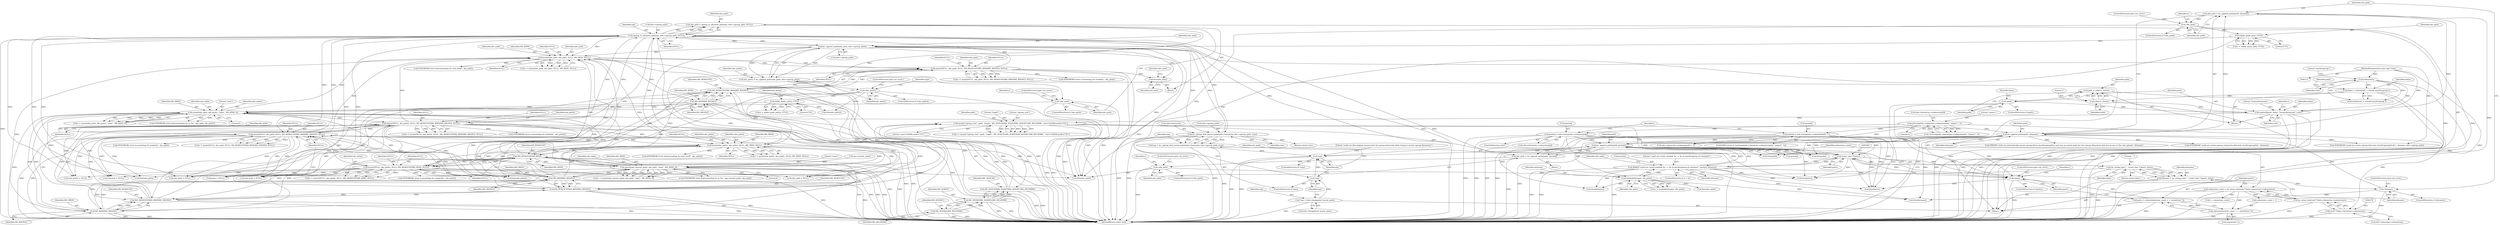 digraph "0_lxc_592fd47a6245508b79fe6ac819fe6d3b2c1289be@API" {
"1000582" [label="(Call,free(abs_path))"];
"1000563" [label="(Call,mount(NULL, abs_path, NULL, MS_REMOUNT|MS_BIND|MS_RDONLY, NULL))"];
"1000546" [label="(Call,mount(abs_path, abs_path, NULL, MS_BIND, NULL))"];
"1000384" [label="(Call,lxc_append_paths(abs_path, info->cgroup_path))"];
"1000366" [label="(Call,mkdir_p(abs_path, 0755))"];
"1000361" [label="(Call,!abs_path)"];
"1000355" [label="(Call,abs_path = lxc_append_paths(path, dirname))"];
"1000357" [label="(Call,lxc_append_paths(path, dirname))"];
"1000214" [label="(Call,mount(\"cgroup_root\", path, \"tmpfs\", MS_NOSUID|MS_NODEV|MS_NOEXEC|MS_RELATIME, \"size=10240k,mode=755\"))"];
"1000207" [label="(Call,snprintf(path, bufsz, \"%s/sys/fs/cgroup\", root))"];
"1000203" [label="(Call,!path)"];
"1000197" [label="(Call,path = calloc(1, bufsz))"];
"1000199" [label="(Call,calloc(1, bufsz))"];
"1000118" [label="(Call,bufsz = strlen(root) + sizeof(\"/sys/fs/cgroup\"))"];
"1000121" [label="(Call,strlen(root))"];
"1000114" [label="(MethodParameterIn,const char *root)"];
"1000218" [label="(Call,MS_NOSUID|MS_NODEV|MS_NOEXEC|MS_RELATIME)"];
"1000220" [label="(Call,MS_NODEV|MS_NOEXEC|MS_RELATIME)"];
"1000222" [label="(Call,MS_NOEXEC|MS_RELATIME)"];
"1000670" [label="(Call,lxc_append_paths(path, parts[i]))"];
"1000347" [label="(Call,(const char **)parts)"];
"1000332" [label="(Call,parts[i] = info->hierarchy->subsystems[i])"];
"1000308" [label="(Call,strncmp(info->hierarchy->subsystems[i], \"name=\", 5))"];
"1000293" [label="(Call,!parts)"];
"1000284" [label="(Call,parts = calloc(subsystem_count + 1, sizeof(char *)))"];
"1000286" [label="(Call,calloc(subsystem_count + 1, sizeof(char *)))"];
"1000274" [label="(Call,subsystem_count = lxc_array_len((void **)info->hierarchy->subsystems))"];
"1000276" [label="(Call,lxc_array_len((void **)info->hierarchy->subsystems))"];
"1000277" [label="(Call,(void **)info->hierarchy->subsystems)"];
"1000688" [label="(Call,WARN(\"could not create symlink %s -> %s in /sys/fs/cgroup of container\", parts[i], dirname))"];
"1000681" [label="(Call,symlink(dirname, abs_path))"];
"1000676" [label="(Call,!abs_path)"];
"1000668" [label="(Call,abs_path = lxc_append_paths(path, parts[i]))"];
"1000318" [label="(Call,parts[i] = info->hierarchy->subsystems[i] + 5)"];
"1000352" [label="(Call,!dirname)"];
"1000343" [label="(Call,dirname = lxc_string_join(\",\", (const char **)parts, false))"];
"1000345" [label="(Call,lxc_string_join(\",\", (const char **)parts, false))"];
"1000259" [label="(Call,lxc_cgroup_find_mount_point(info->hierarchy, info->cgroup_path, true))"];
"1000589" [label="(Call,cgroup_to_absolute_path(mp, info->cgroup_path, NULL))"];
"1000268" [label="(Call,!mp)"];
"1000257" [label="(Call,mp = lxc_cgroup_find_mount_point(info->hierarchy, info->cgroup_path, true))"];
"1000255" [label="(Call,!mp)"];
"1000249" [label="(Call,*mp = info->designated_mount_point)"];
"1000452" [label="(Call,mount(NULL, abs_path, NULL, MS_REMOUNT|MS_BIND|MS_RDONLY, NULL))"];
"1000624" [label="(Call,mount(NULL, abs_path2, NULL, MS_REMOUNT|MS_BIND|MS_RDONLY, NULL))"];
"1000601" [label="(Call,mount(abs_path, abs_path2, \"none\", MS_BIND, 0))"];
"1000596" [label="(Call,!abs_path)"];
"1000587" [label="(Call,abs_path = cgroup_to_absolute_path(mp, info->cgroup_path, NULL))"];
"1000516" [label="(Call,mkdir_p(abs_path2, 0755))"];
"1000390" [label="(Call,!abs_path2)"];
"1000382" [label="(Call,abs_path2 = lxc_append_paths(abs_path, info->cgroup_path))"];
"1000458" [label="(Call,MS_BIND|MS_RDONLY)"];
"1000421" [label="(Call,mount(mp->mount_point, abs_path, \"none\", MS_BIND, 0))"];
"1000630" [label="(Call,MS_BIND|MS_RDONLY)"];
"1000569" [label="(Call,MS_BIND|MS_RDONLY)"];
"1000499" [label="(Call,MS_REMOUNT|MS_BIND)"];
"1000628" [label="(Call,MS_REMOUNT|MS_BIND|MS_RDONLY)"];
"1000456" [label="(Call,MS_REMOUNT|MS_BIND|MS_RDONLY)"];
"1000567" [label="(Call,MS_REMOUNT|MS_BIND|MS_RDONLY)"];
"1000478" [label="(Call,mount(abs_path2, abs_path2, NULL, MS_BIND, NULL))"];
"1000495" [label="(Call,mount(NULL, abs_path2, NULL, MS_REMOUNT|MS_BIND, NULL))"];
"1000457" [label="(Identifier,MS_REMOUNT)"];
"1000287" [label="(Call,subsystem_count + 1)"];
"1000600" [label="(Identifier,r)"];
"1000730" [label="(Return,return false;)"];
"1000333" [label="(Call,parts[i])"];
"1000570" [label="(Identifier,MS_BIND)"];
"1000668" [label="(Call,abs_path = lxc_append_paths(path, parts[i]))"];
"1000217" [label="(Literal,\"tmpfs\")"];
"1000316" [label="(Literal,\"name=\")"];
"1000351" [label="(ControlStructure,if (!dirname))"];
"1000701" [label="(Call,free(parts))"];
"1000499" [label="(Call,MS_REMOUNT|MS_BIND)"];
"1000605" [label="(Identifier,MS_BIND)"];
"1000294" [label="(Identifier,parts)"];
"1000345" [label="(Call,lxc_string_join(\",\", (const char **)parts, false))"];
"1000293" [label="(Call,!parts)"];
"1000667" [label="(Block,)"];
"1000346" [label="(Literal,\",\")"];
"1000218" [label="(Call,MS_NOSUID|MS_NODEV|MS_NOEXEC|MS_RELATIME)"];
"1000461" [label="(Identifier,NULL)"];
"1000630" [label="(Call,MS_BIND|MS_RDONLY)"];
"1000422" [label="(Call,mp->mount_point)"];
"1000307" [label="(Call,!strncmp(info->hierarchy->subsystems[i], \"name=\", 5))"];
"1000679" [label="(Call,r = symlink(dirname, abs_path))"];
"1000625" [label="(Identifier,NULL)"];
"1000584" [label="(Call,abs_path = NULL)"];
"1000497" [label="(Identifier,abs_path2)"];
"1000354" [label="(ControlStructure,goto out_error;)"];
"1000357" [label="(Call,lxc_append_paths(path, dirname))"];
"1000259" [label="(Call,lxc_cgroup_find_mount_point(info->hierarchy, info->cgroup_path, true))"];
"1000569" [label="(Call,MS_BIND|MS_RDONLY)"];
"1000317" [label="(Literal,5)"];
"1000284" [label="(Call,parts = calloc(subsystem_count + 1, sizeof(char *)))"];
"1000631" [label="(Identifier,MS_BIND)"];
"1000219" [label="(Identifier,MS_NOSUID)"];
"1000628" [label="(Call,MS_REMOUNT|MS_BIND|MS_RDONLY)"];
"1000595" [label="(ControlStructure,if (!abs_path))"];
"1000557" [label="(Call,SYSERROR(\"error bind-mounting %s onto itself\", abs_path))"];
"1000602" [label="(Identifier,abs_path)"];
"1000276" [label="(Call,lxc_array_len((void **)info->hierarchy->subsystems))"];
"1000568" [label="(Identifier,MS_REMOUNT)"];
"1000272" [label="(Literal,\"could not find original mount point for cgroup hierarchy while trying to mount cgroup filesystem\")"];
"1000204" [label="(Identifier,path)"];
"1000295" [label="(ControlStructure,goto out_error;)"];
"1000425" [label="(Identifier,abs_path)"];
"1000478" [label="(Call,mount(abs_path2, abs_path2, NULL, MS_BIND, NULL))"];
"1000290" [label="(Call,sizeof(char *))"];
"1000363" [label="(ControlStructure,goto out_error;)"];
"1000572" [label="(Identifier,NULL)"];
"1000386" [label="(Call,info->cgroup_path)"];
"1000207" [label="(Call,snprintf(path, bufsz, \"%s/sys/fs/cgroup\", root))"];
"1000392" [label="(ControlStructure,goto out_error;)"];
"1000690" [label="(Call,parts[i])"];
"1000384" [label="(Call,lxc_append_paths(abs_path, info->cgroup_path))"];
"1000498" [label="(Identifier,NULL)"];
"1000385" [label="(Identifier,abs_path)"];
"1000114" [label="(MethodParameterIn,const char *root)"];
"1000350" [label="(Identifier,false)"];
"1000632" [label="(Identifier,MS_RDONLY)"];
"1000482" [label="(Identifier,MS_BIND)"];
"1000547" [label="(Identifier,abs_path)"];
"1000481" [label="(Identifier,NULL)"];
"1000124" [label="(Literal,\"/sys/fs/cgroup\")"];
"1000251" [label="(Call,info->designated_mount_point)"];
"1000300" [label="(Call,i < subsystem_count)"];
"1000723" [label="(Call,free(abs_path))"];
"1000458" [label="(Call,MS_BIND|MS_RDONLY)"];
"1000571" [label="(Identifier,MS_RDONLY)"];
"1000368" [label="(Literal,0755)"];
"1000336" [label="(Call,info->hierarchy->subsystems[i])"];
"1000254" [label="(ControlStructure,if (!mp))"];
"1000624" [label="(Call,mount(NULL, abs_path2, NULL, MS_REMOUNT|MS_BIND|MS_RDONLY, NULL))"];
"1000676" [label="(Call,!abs_path)"];
"1000467" [label="(Call,SYSERROR(\"error re-mounting %s readonly\", abs_path))"];
"1000548" [label="(Identifier,abs_path)"];
"1000550" [label="(Identifier,MS_BIND)"];
"1000647" [label="(Call,abs_path = NULL)"];
"1000589" [label="(Call,cgroup_to_absolute_path(mp, info->cgroup_path, NULL))"];
"1000501" [label="(Identifier,MS_BIND)"];
"1000732" [label="(MethodReturn,static bool)"];
"1000565" [label="(Identifier,abs_path)"];
"1000689" [label="(Literal,\"could not create symlink %s -> %s in /sys/fs/cgroup of container\")"];
"1000633" [label="(Identifier,NULL)"];
"1000203" [label="(Call,!path)"];
"1000390" [label="(Call,!abs_path2)"];
"1000361" [label="(Call,!abs_path)"];
"1000496" [label="(Identifier,NULL)"];
"1000682" [label="(Identifier,dirname)"];
"1000681" [label="(Call,symlink(dirname, abs_path))"];
"1000561" [label="(Call,r = mount(NULL, abs_path, NULL, MS_REMOUNT|MS_BIND|MS_RDONLY, NULL))"];
"1000599" [label="(Call,r = mount(abs_path, abs_path2, \"none\", MS_BIND, 0))"];
"1000367" [label="(Identifier,abs_path)"];
"1000717" [label="(Call,free(path))"];
"1000211" [label="(Identifier,root)"];
"1000551" [label="(Identifier,NULL)"];
"1000120" [label="(Call,strlen(root) + sizeof(\"/sys/fs/cgroup\"))"];
"1000612" [label="(Call,SYSERROR(\"error bind-mounting %s to %s\", abs_path, abs_path2))"];
"1000711" [label="(Return,return true;)"];
"1000225" [label="(Literal,\"size=10240k,mode=755\")"];
"1000622" [label="(Call,r = mount(NULL, abs_path2, NULL, MS_REMOUNT|MS_BIND|MS_RDONLY, NULL))"];
"1000493" [label="(Call,r = mount(NULL, abs_path2, NULL, MS_REMOUNT|MS_BIND, NULL))"];
"1000366" [label="(Call,mkdir_p(abs_path, 0755))"];
"1000353" [label="(Identifier,dirname)"];
"1000476" [label="(Call,r = mount(abs_path2, abs_path2, NULL, MS_BIND, NULL))"];
"1000578" [label="(Call,SYSERROR(\"error re-mounting %s readonly\", abs_path))"];
"1000699" [label="(Call,free(dirname))"];
"1000200" [label="(Literal,1)"];
"1000517" [label="(Identifier,abs_path2)"];
"1000680" [label="(Identifier,r)"];
"1000590" [label="(Identifier,mp)"];
"1000383" [label="(Identifier,abs_path2)"];
"1000267" [label="(ControlStructure,if (!mp))"];
"1000358" [label="(Identifier,path)"];
"1000285" [label="(Identifier,parts)"];
"1000566" [label="(Identifier,NULL)"];
"1000250" [label="(Identifier,mp)"];
"1000629" [label="(Identifier,MS_REMOUNT)"];
"1000352" [label="(Call,!dirname)"];
"1000382" [label="(Call,abs_path2 = lxc_append_paths(abs_path, info->cgroup_path))"];
"1000222" [label="(Call,MS_NOEXEC|MS_RELATIME)"];
"1000221" [label="(Identifier,MS_NODEV)"];
"1000696" [label="(Call,abs_path = NULL)"];
"1000597" [label="(Identifier,abs_path)"];
"1000199" [label="(Call,calloc(1, bufsz))"];
"1000606" [label="(Literal,0)"];
"1000359" [label="(Identifier,dirname)"];
"1000255" [label="(Call,!mp)"];
"1000121" [label="(Call,strlen(root))"];
"1000456" [label="(Call,MS_REMOUNT|MS_BIND|MS_RDONLY)"];
"1000567" [label="(Call,MS_REMOUNT|MS_BIND|MS_RDONLY)"];
"1000585" [label="(Identifier,abs_path)"];
"1000695" [label="(Identifier,abs_path)"];
"1000601" [label="(Call,mount(abs_path, abs_path2, \"none\", MS_BIND, 0))"];
"1000709" [label="(Call,free(path))"];
"1000415" [label="(Call,ERROR(\"could not automatically mount cgroup-full to /sys/fs/cgroup/%s: host has no mount point for this cgroup filesystem that has access to the root cgroup\", dirname))"];
"1000688" [label="(Call,WARN(\"could not create symlink %s -> %s in /sys/fs/cgroup of container\", parts[i], dirname))"];
"1000694" [label="(Call,free(abs_path))"];
"1000197" [label="(Call,path = calloc(1, bufsz))"];
"1000675" [label="(ControlStructure,if (!abs_path))"];
"1000677" [label="(Identifier,abs_path)"];
"1000344" [label="(Identifier,dirname)"];
"1000706" [label="(Call,parts = NULL)"];
"1000693" [label="(Identifier,dirname)"];
"1000268" [label="(Call,!mp)"];
"1000502" [label="(Identifier,NULL)"];
"1000306" [label="(ControlStructure,if (!strncmp(info->hierarchy->subsystems[i], \"name=\", 5)))"];
"1000479" [label="(Identifier,abs_path2)"];
"1000670" [label="(Call,lxc_append_paths(path, parts[i]))"];
"1000274" [label="(Call,subsystem_count = lxc_array_len((void **)info->hierarchy->subsystems))"];
"1000678" [label="(ControlStructure,goto out_error;)"];
"1000721" [label="(Call,free(parts))"];
"1000119" [label="(Identifier,bufsz)"];
"1000362" [label="(Identifier,abs_path)"];
"1000249" [label="(Call,*mp = info->designated_mount_point)"];
"1000122" [label="(Identifier,root)"];
"1000508" [label="(Call,SYSERROR(\"error re-mounting %s readwrite\", abs_path2))"];
"1000604" [label="(Literal,\"none\")"];
"1000322" [label="(Call,info->hierarchy->subsystems[i] + 5)"];
"1000298" [label="(Identifier,i)"];
"1000518" [label="(Literal,0755)"];
"1000206" [label="(Identifier,false)"];
"1000277" [label="(Call,(void **)info->hierarchy->subsystems)"];
"1000583" [label="(Identifier,abs_path)"];
"1000389" [label="(ControlStructure,if (!abs_path2))"];
"1000544" [label="(Call,r = mount(abs_path, abs_path, NULL, MS_BIND, NULL))"];
"1000257" [label="(Call,mp = lxc_cgroup_find_mount_point(info->hierarchy, info->cgroup_path, true))"];
"1000209" [label="(Identifier,bufsz)"];
"1000549" [label="(Identifier,NULL)"];
"1000454" [label="(Identifier,abs_path)"];
"1000563" [label="(Call,mount(NULL, abs_path, NULL, MS_REMOUNT|MS_BIND|MS_RDONLY, NULL))"];
"1000427" [label="(Identifier,MS_BIND)"];
"1000546" [label="(Call,mount(abs_path, abs_path, NULL, MS_BIND, NULL))"];
"1000719" [label="(Call,free(dirname))"];
"1000116" [label="(Block,)"];
"1000356" [label="(Identifier,abs_path)"];
"1000127" [label="(Identifier,path)"];
"1000118" [label="(Call,bufsz = strlen(root) + sizeof(\"/sys/fs/cgroup\"))"];
"1000215" [label="(Literal,\"cgroup_root\")"];
"1000455" [label="(Identifier,NULL)"];
"1000319" [label="(Call,parts[i])"];
"1000564" [label="(Identifier,NULL)"];
"1000198" [label="(Identifier,path)"];
"1000495" [label="(Call,mount(NULL, abs_path2, NULL, MS_REMOUNT|MS_BIND, NULL))"];
"1000286" [label="(Call,calloc(subsystem_count + 1, sizeof(char *)))"];
"1000343" [label="(Call,dirname = lxc_string_join(\",\", (const char **)parts, false))"];
"1000639" [label="(Call,SYSERROR(\"error re-mounting %s readonly\", abs_path2))"];
"1000703" [label="(Call,dirname = NULL)"];
"1000347" [label="(Call,(const char **)parts)"];
"1000349" [label="(Identifier,parts)"];
"1000645" [label="(Call,free(abs_path2))"];
"1000210" [label="(Literal,\"%s/sys/fs/cgroup\")"];
"1000391" [label="(Identifier,abs_path2)"];
"1000214" [label="(Call,mount(\"cgroup_root\", path, \"tmpfs\", MS_NOSUID|MS_NODEV|MS_NOEXEC|MS_RELATIME, \"size=10240k,mode=755\"))"];
"1000672" [label="(Call,parts[i])"];
"1000279" [label="(Call,info->hierarchy->subsystems)"];
"1000683" [label="(Identifier,abs_path)"];
"1000421" [label="(Call,mount(mp->mount_point, abs_path, \"none\", MS_BIND, 0))"];
"1000331" [label="(ControlStructure,else)"];
"1000598" [label="(ControlStructure,goto out_error;)"];
"1000434" [label="(Call,SYSERROR(\"error bind-mounting %s to %s\", mp->mount_point, abs_path))"];
"1000459" [label="(Identifier,MS_BIND)"];
"1000201" [label="(Identifier,bufsz)"];
"1000220" [label="(Call,MS_NODEV|MS_NOEXEC|MS_RELATIME)"];
"1000260" [label="(Call,info->hierarchy)"];
"1000269" [label="(Identifier,mp)"];
"1000671" [label="(Identifier,path)"];
"1000587" [label="(Call,abs_path = cgroup_to_absolute_path(mp, info->cgroup_path, NULL))"];
"1000309" [label="(Call,info->hierarchy->subsystems[i])"];
"1000245" [label="(Block,)"];
"1000528" [label="(Call,SYSERROR(\"could not create cgroup directory /sys/fs/cgroup/%s%s\", dirname, info->cgroup_path))"];
"1000650" [label="(Call,abs_path2 = NULL)"];
"1000450" [label="(Call,r = mount(NULL, abs_path, NULL, MS_REMOUNT|MS_BIND|MS_RDONLY, NULL))"];
"1000208" [label="(Identifier,path)"];
"1000516" [label="(Call,mkdir_p(abs_path2, 0755))"];
"1000318" [label="(Call,parts[i] = info->hierarchy->subsystems[i] + 5)"];
"1000275" [label="(Identifier,subsystem_count)"];
"1000365" [label="(Identifier,r)"];
"1000256" [label="(Identifier,mp)"];
"1000603" [label="(Identifier,abs_path2)"];
"1000426" [label="(Literal,\"none\")"];
"1000489" [label="(Call,SYSERROR(\"error bind-mounting %s onto itself\", abs_path2))"];
"1000216" [label="(Identifier,path)"];
"1000224" [label="(Identifier,MS_RELATIME)"];
"1000364" [label="(Call,r = mkdir_p(abs_path, 0755))"];
"1000588" [label="(Identifier,abs_path)"];
"1000483" [label="(Identifier,NULL)"];
"1000360" [label="(ControlStructure,if (!abs_path))"];
"1000453" [label="(Identifier,NULL)"];
"1000419" [label="(Call,r = mount(mp->mount_point, abs_path, \"none\", MS_BIND, 0))"];
"1000202" [label="(ControlStructure,if (!path))"];
"1000627" [label="(Identifier,NULL)"];
"1000355" [label="(Call,abs_path = lxc_append_paths(path, dirname))"];
"1000514" [label="(Call,r = mkdir_p(abs_path2, 0755))"];
"1000378" [label="(Call,SYSERROR(\"could not create cgroup subsystem directory /sys/fs/cgroup/%s\", dirname))"];
"1000213" [label="(Identifier,r)"];
"1000308" [label="(Call,strncmp(info->hierarchy->subsystems[i], \"name=\", 5))"];
"1000684" [label="(ControlStructure,if (r < 0))"];
"1000594" [label="(Identifier,NULL)"];
"1000591" [label="(Call,info->cgroup_path)"];
"1000596" [label="(Call,!abs_path)"];
"1000725" [label="(Call,free(abs_path2))"];
"1000396" [label="(Identifier,type)"];
"1000669" [label="(Identifier,abs_path)"];
"1000258" [label="(Identifier,mp)"];
"1000212" [label="(Call,r = mount(\"cgroup_root\", path, \"tmpfs\", MS_NOSUID|MS_NODEV|MS_NOEXEC|MS_RELATIME, \"size=10240k,mode=755\"))"];
"1000292" [label="(ControlStructure,if (!parts))"];
"1000428" [label="(Literal,0)"];
"1000643" [label="(Call,free(abs_path))"];
"1000460" [label="(Identifier,MS_RDONLY)"];
"1000332" [label="(Call,parts[i] = info->hierarchy->subsystems[i])"];
"1000304" [label="(Identifier,i)"];
"1000500" [label="(Identifier,MS_REMOUNT)"];
"1000480" [label="(Identifier,abs_path2)"];
"1000266" [label="(Identifier,true)"];
"1000263" [label="(Call,info->cgroup_path)"];
"1000223" [label="(Identifier,MS_NOEXEC)"];
"1000626" [label="(Identifier,abs_path2)"];
"1000513" [label="(Block,)"];
"1000452" [label="(Call,mount(NULL, abs_path, NULL, MS_REMOUNT|MS_BIND|MS_RDONLY, NULL))"];
"1000582" [label="(Call,free(abs_path))"];
"1000582" -> "1000513"  [label="AST: "];
"1000582" -> "1000583"  [label="CFG: "];
"1000583" -> "1000582"  [label="AST: "];
"1000585" -> "1000582"  [label="CFG: "];
"1000563" -> "1000582"  [label="DDG: "];
"1000384" -> "1000582"  [label="DDG: "];
"1000563" -> "1000561"  [label="AST: "];
"1000563" -> "1000572"  [label="CFG: "];
"1000564" -> "1000563"  [label="AST: "];
"1000565" -> "1000563"  [label="AST: "];
"1000566" -> "1000563"  [label="AST: "];
"1000567" -> "1000563"  [label="AST: "];
"1000572" -> "1000563"  [label="AST: "];
"1000561" -> "1000563"  [label="CFG: "];
"1000563" -> "1000732"  [label="DDG: "];
"1000563" -> "1000732"  [label="DDG: "];
"1000563" -> "1000561"  [label="DDG: "];
"1000563" -> "1000561"  [label="DDG: "];
"1000563" -> "1000561"  [label="DDG: "];
"1000546" -> "1000563"  [label="DDG: "];
"1000546" -> "1000563"  [label="DDG: "];
"1000567" -> "1000563"  [label="DDG: "];
"1000567" -> "1000563"  [label="DDG: "];
"1000563" -> "1000578"  [label="DDG: "];
"1000563" -> "1000584"  [label="DDG: "];
"1000563" -> "1000589"  [label="DDG: "];
"1000546" -> "1000544"  [label="AST: "];
"1000546" -> "1000551"  [label="CFG: "];
"1000547" -> "1000546"  [label="AST: "];
"1000548" -> "1000546"  [label="AST: "];
"1000549" -> "1000546"  [label="AST: "];
"1000550" -> "1000546"  [label="AST: "];
"1000551" -> "1000546"  [label="AST: "];
"1000544" -> "1000546"  [label="CFG: "];
"1000546" -> "1000732"  [label="DDG: "];
"1000546" -> "1000732"  [label="DDG: "];
"1000546" -> "1000544"  [label="DDG: "];
"1000546" -> "1000544"  [label="DDG: "];
"1000546" -> "1000544"  [label="DDG: "];
"1000384" -> "1000546"  [label="DDG: "];
"1000452" -> "1000546"  [label="DDG: "];
"1000624" -> "1000546"  [label="DDG: "];
"1000495" -> "1000546"  [label="DDG: "];
"1000589" -> "1000546"  [label="DDG: "];
"1000458" -> "1000546"  [label="DDG: "];
"1000421" -> "1000546"  [label="DDG: "];
"1000630" -> "1000546"  [label="DDG: "];
"1000499" -> "1000546"  [label="DDG: "];
"1000601" -> "1000546"  [label="DDG: "];
"1000546" -> "1000557"  [label="DDG: "];
"1000546" -> "1000569"  [label="DDG: "];
"1000384" -> "1000382"  [label="AST: "];
"1000384" -> "1000386"  [label="CFG: "];
"1000385" -> "1000384"  [label="AST: "];
"1000386" -> "1000384"  [label="AST: "];
"1000382" -> "1000384"  [label="CFG: "];
"1000384" -> "1000732"  [label="DDG: "];
"1000384" -> "1000259"  [label="DDG: "];
"1000384" -> "1000382"  [label="DDG: "];
"1000384" -> "1000382"  [label="DDG: "];
"1000366" -> "1000384"  [label="DDG: "];
"1000259" -> "1000384"  [label="DDG: "];
"1000589" -> "1000384"  [label="DDG: "];
"1000384" -> "1000421"  [label="DDG: "];
"1000384" -> "1000528"  [label="DDG: "];
"1000384" -> "1000589"  [label="DDG: "];
"1000384" -> "1000723"  [label="DDG: "];
"1000366" -> "1000364"  [label="AST: "];
"1000366" -> "1000368"  [label="CFG: "];
"1000367" -> "1000366"  [label="AST: "];
"1000368" -> "1000366"  [label="AST: "];
"1000364" -> "1000366"  [label="CFG: "];
"1000366" -> "1000364"  [label="DDG: "];
"1000366" -> "1000364"  [label="DDG: "];
"1000361" -> "1000366"  [label="DDG: "];
"1000366" -> "1000723"  [label="DDG: "];
"1000361" -> "1000360"  [label="AST: "];
"1000361" -> "1000362"  [label="CFG: "];
"1000362" -> "1000361"  [label="AST: "];
"1000363" -> "1000361"  [label="CFG: "];
"1000365" -> "1000361"  [label="CFG: "];
"1000361" -> "1000732"  [label="DDG: "];
"1000355" -> "1000361"  [label="DDG: "];
"1000361" -> "1000723"  [label="DDG: "];
"1000355" -> "1000245"  [label="AST: "];
"1000355" -> "1000357"  [label="CFG: "];
"1000356" -> "1000355"  [label="AST: "];
"1000357" -> "1000355"  [label="AST: "];
"1000362" -> "1000355"  [label="CFG: "];
"1000355" -> "1000732"  [label="DDG: "];
"1000357" -> "1000355"  [label="DDG: "];
"1000357" -> "1000355"  [label="DDG: "];
"1000357" -> "1000359"  [label="CFG: "];
"1000358" -> "1000357"  [label="AST: "];
"1000359" -> "1000357"  [label="AST: "];
"1000214" -> "1000357"  [label="DDG: "];
"1000670" -> "1000357"  [label="DDG: "];
"1000352" -> "1000357"  [label="DDG: "];
"1000357" -> "1000378"  [label="DDG: "];
"1000357" -> "1000415"  [label="DDG: "];
"1000357" -> "1000528"  [label="DDG: "];
"1000357" -> "1000670"  [label="DDG: "];
"1000357" -> "1000681"  [label="DDG: "];
"1000357" -> "1000699"  [label="DDG: "];
"1000357" -> "1000709"  [label="DDG: "];
"1000357" -> "1000717"  [label="DDG: "];
"1000357" -> "1000719"  [label="DDG: "];
"1000214" -> "1000212"  [label="AST: "];
"1000214" -> "1000225"  [label="CFG: "];
"1000215" -> "1000214"  [label="AST: "];
"1000216" -> "1000214"  [label="AST: "];
"1000217" -> "1000214"  [label="AST: "];
"1000218" -> "1000214"  [label="AST: "];
"1000225" -> "1000214"  [label="AST: "];
"1000212" -> "1000214"  [label="CFG: "];
"1000214" -> "1000732"  [label="DDG: "];
"1000214" -> "1000732"  [label="DDG: "];
"1000214" -> "1000212"  [label="DDG: "];
"1000214" -> "1000212"  [label="DDG: "];
"1000214" -> "1000212"  [label="DDG: "];
"1000214" -> "1000212"  [label="DDG: "];
"1000214" -> "1000212"  [label="DDG: "];
"1000207" -> "1000214"  [label="DDG: "];
"1000218" -> "1000214"  [label="DDG: "];
"1000218" -> "1000214"  [label="DDG: "];
"1000214" -> "1000709"  [label="DDG: "];
"1000214" -> "1000717"  [label="DDG: "];
"1000207" -> "1000116"  [label="AST: "];
"1000207" -> "1000211"  [label="CFG: "];
"1000208" -> "1000207"  [label="AST: "];
"1000209" -> "1000207"  [label="AST: "];
"1000210" -> "1000207"  [label="AST: "];
"1000211" -> "1000207"  [label="AST: "];
"1000213" -> "1000207"  [label="CFG: "];
"1000207" -> "1000732"  [label="DDG: "];
"1000207" -> "1000732"  [label="DDG: "];
"1000207" -> "1000732"  [label="DDG: "];
"1000203" -> "1000207"  [label="DDG: "];
"1000199" -> "1000207"  [label="DDG: "];
"1000121" -> "1000207"  [label="DDG: "];
"1000114" -> "1000207"  [label="DDG: "];
"1000203" -> "1000202"  [label="AST: "];
"1000203" -> "1000204"  [label="CFG: "];
"1000204" -> "1000203"  [label="AST: "];
"1000206" -> "1000203"  [label="CFG: "];
"1000208" -> "1000203"  [label="CFG: "];
"1000203" -> "1000732"  [label="DDG: "];
"1000203" -> "1000732"  [label="DDG: "];
"1000197" -> "1000203"  [label="DDG: "];
"1000197" -> "1000116"  [label="AST: "];
"1000197" -> "1000199"  [label="CFG: "];
"1000198" -> "1000197"  [label="AST: "];
"1000199" -> "1000197"  [label="AST: "];
"1000204" -> "1000197"  [label="CFG: "];
"1000197" -> "1000732"  [label="DDG: "];
"1000199" -> "1000197"  [label="DDG: "];
"1000199" -> "1000197"  [label="DDG: "];
"1000199" -> "1000201"  [label="CFG: "];
"1000200" -> "1000199"  [label="AST: "];
"1000201" -> "1000199"  [label="AST: "];
"1000199" -> "1000732"  [label="DDG: "];
"1000118" -> "1000199"  [label="DDG: "];
"1000118" -> "1000116"  [label="AST: "];
"1000118" -> "1000120"  [label="CFG: "];
"1000119" -> "1000118"  [label="AST: "];
"1000120" -> "1000118"  [label="AST: "];
"1000127" -> "1000118"  [label="CFG: "];
"1000118" -> "1000732"  [label="DDG: "];
"1000118" -> "1000732"  [label="DDG: "];
"1000121" -> "1000118"  [label="DDG: "];
"1000121" -> "1000120"  [label="AST: "];
"1000121" -> "1000122"  [label="CFG: "];
"1000122" -> "1000121"  [label="AST: "];
"1000124" -> "1000121"  [label="CFG: "];
"1000121" -> "1000732"  [label="DDG: "];
"1000121" -> "1000120"  [label="DDG: "];
"1000114" -> "1000121"  [label="DDG: "];
"1000114" -> "1000112"  [label="AST: "];
"1000114" -> "1000732"  [label="DDG: "];
"1000218" -> "1000220"  [label="CFG: "];
"1000219" -> "1000218"  [label="AST: "];
"1000220" -> "1000218"  [label="AST: "];
"1000225" -> "1000218"  [label="CFG: "];
"1000218" -> "1000732"  [label="DDG: "];
"1000218" -> "1000732"  [label="DDG: "];
"1000220" -> "1000218"  [label="DDG: "];
"1000220" -> "1000218"  [label="DDG: "];
"1000220" -> "1000222"  [label="CFG: "];
"1000221" -> "1000220"  [label="AST: "];
"1000222" -> "1000220"  [label="AST: "];
"1000220" -> "1000732"  [label="DDG: "];
"1000220" -> "1000732"  [label="DDG: "];
"1000222" -> "1000220"  [label="DDG: "];
"1000222" -> "1000220"  [label="DDG: "];
"1000222" -> "1000224"  [label="CFG: "];
"1000223" -> "1000222"  [label="AST: "];
"1000224" -> "1000222"  [label="AST: "];
"1000222" -> "1000732"  [label="DDG: "];
"1000222" -> "1000732"  [label="DDG: "];
"1000670" -> "1000668"  [label="AST: "];
"1000670" -> "1000672"  [label="CFG: "];
"1000671" -> "1000670"  [label="AST: "];
"1000672" -> "1000670"  [label="AST: "];
"1000668" -> "1000670"  [label="CFG: "];
"1000670" -> "1000732"  [label="DDG: "];
"1000670" -> "1000293"  [label="DDG: "];
"1000670" -> "1000347"  [label="DDG: "];
"1000670" -> "1000668"  [label="DDG: "];
"1000670" -> "1000668"  [label="DDG: "];
"1000347" -> "1000670"  [label="DDG: "];
"1000332" -> "1000670"  [label="DDG: "];
"1000688" -> "1000670"  [label="DDG: "];
"1000318" -> "1000670"  [label="DDG: "];
"1000670" -> "1000688"  [label="DDG: "];
"1000670" -> "1000701"  [label="DDG: "];
"1000670" -> "1000709"  [label="DDG: "];
"1000670" -> "1000717"  [label="DDG: "];
"1000670" -> "1000721"  [label="DDG: "];
"1000347" -> "1000345"  [label="AST: "];
"1000347" -> "1000349"  [label="CFG: "];
"1000348" -> "1000347"  [label="AST: "];
"1000349" -> "1000347"  [label="AST: "];
"1000350" -> "1000347"  [label="CFG: "];
"1000347" -> "1000345"  [label="DDG: "];
"1000332" -> "1000347"  [label="DDG: "];
"1000293" -> "1000347"  [label="DDG: "];
"1000688" -> "1000347"  [label="DDG: "];
"1000318" -> "1000347"  [label="DDG: "];
"1000347" -> "1000688"  [label="DDG: "];
"1000347" -> "1000701"  [label="DDG: "];
"1000347" -> "1000721"  [label="DDG: "];
"1000332" -> "1000331"  [label="AST: "];
"1000332" -> "1000336"  [label="CFG: "];
"1000333" -> "1000332"  [label="AST: "];
"1000336" -> "1000332"  [label="AST: "];
"1000304" -> "1000332"  [label="CFG: "];
"1000332" -> "1000732"  [label="DDG: "];
"1000332" -> "1000732"  [label="DDG: "];
"1000332" -> "1000293"  [label="DDG: "];
"1000308" -> "1000332"  [label="DDG: "];
"1000332" -> "1000701"  [label="DDG: "];
"1000332" -> "1000721"  [label="DDG: "];
"1000308" -> "1000307"  [label="AST: "];
"1000308" -> "1000317"  [label="CFG: "];
"1000309" -> "1000308"  [label="AST: "];
"1000316" -> "1000308"  [label="AST: "];
"1000317" -> "1000308"  [label="AST: "];
"1000307" -> "1000308"  [label="CFG: "];
"1000308" -> "1000277"  [label="DDG: "];
"1000308" -> "1000307"  [label="DDG: "];
"1000308" -> "1000307"  [label="DDG: "];
"1000308" -> "1000307"  [label="DDG: "];
"1000308" -> "1000318"  [label="DDG: "];
"1000308" -> "1000322"  [label="DDG: "];
"1000293" -> "1000292"  [label="AST: "];
"1000293" -> "1000294"  [label="CFG: "];
"1000294" -> "1000293"  [label="AST: "];
"1000295" -> "1000293"  [label="CFG: "];
"1000298" -> "1000293"  [label="CFG: "];
"1000293" -> "1000732"  [label="DDG: "];
"1000284" -> "1000293"  [label="DDG: "];
"1000688" -> "1000293"  [label="DDG: "];
"1000318" -> "1000293"  [label="DDG: "];
"1000293" -> "1000721"  [label="DDG: "];
"1000284" -> "1000245"  [label="AST: "];
"1000284" -> "1000286"  [label="CFG: "];
"1000285" -> "1000284"  [label="AST: "];
"1000286" -> "1000284"  [label="AST: "];
"1000294" -> "1000284"  [label="CFG: "];
"1000284" -> "1000732"  [label="DDG: "];
"1000286" -> "1000284"  [label="DDG: "];
"1000286" -> "1000290"  [label="CFG: "];
"1000287" -> "1000286"  [label="AST: "];
"1000290" -> "1000286"  [label="AST: "];
"1000286" -> "1000732"  [label="DDG: "];
"1000274" -> "1000286"  [label="DDG: "];
"1000274" -> "1000245"  [label="AST: "];
"1000274" -> "1000276"  [label="CFG: "];
"1000275" -> "1000274"  [label="AST: "];
"1000276" -> "1000274"  [label="AST: "];
"1000285" -> "1000274"  [label="CFG: "];
"1000274" -> "1000732"  [label="DDG: "];
"1000276" -> "1000274"  [label="DDG: "];
"1000274" -> "1000287"  [label="DDG: "];
"1000274" -> "1000300"  [label="DDG: "];
"1000276" -> "1000277"  [label="CFG: "];
"1000277" -> "1000276"  [label="AST: "];
"1000276" -> "1000732"  [label="DDG: "];
"1000277" -> "1000276"  [label="DDG: "];
"1000277" -> "1000279"  [label="CFG: "];
"1000278" -> "1000277"  [label="AST: "];
"1000279" -> "1000277"  [label="AST: "];
"1000277" -> "1000732"  [label="DDG: "];
"1000688" -> "1000684"  [label="AST: "];
"1000688" -> "1000693"  [label="CFG: "];
"1000689" -> "1000688"  [label="AST: "];
"1000690" -> "1000688"  [label="AST: "];
"1000693" -> "1000688"  [label="AST: "];
"1000695" -> "1000688"  [label="CFG: "];
"1000688" -> "1000732"  [label="DDG: "];
"1000688" -> "1000732"  [label="DDG: "];
"1000688" -> "1000681"  [label="DDG: "];
"1000681" -> "1000688"  [label="DDG: "];
"1000688" -> "1000699"  [label="DDG: "];
"1000688" -> "1000701"  [label="DDG: "];
"1000688" -> "1000719"  [label="DDG: "];
"1000688" -> "1000721"  [label="DDG: "];
"1000681" -> "1000679"  [label="AST: "];
"1000681" -> "1000683"  [label="CFG: "];
"1000682" -> "1000681"  [label="AST: "];
"1000683" -> "1000681"  [label="AST: "];
"1000679" -> "1000681"  [label="CFG: "];
"1000681" -> "1000679"  [label="DDG: "];
"1000681" -> "1000679"  [label="DDG: "];
"1000676" -> "1000681"  [label="DDG: "];
"1000681" -> "1000694"  [label="DDG: "];
"1000681" -> "1000699"  [label="DDG: "];
"1000681" -> "1000719"  [label="DDG: "];
"1000676" -> "1000675"  [label="AST: "];
"1000676" -> "1000677"  [label="CFG: "];
"1000677" -> "1000676"  [label="AST: "];
"1000678" -> "1000676"  [label="CFG: "];
"1000680" -> "1000676"  [label="CFG: "];
"1000676" -> "1000732"  [label="DDG: "];
"1000668" -> "1000676"  [label="DDG: "];
"1000676" -> "1000723"  [label="DDG: "];
"1000668" -> "1000667"  [label="AST: "];
"1000669" -> "1000668"  [label="AST: "];
"1000677" -> "1000668"  [label="CFG: "];
"1000668" -> "1000732"  [label="DDG: "];
"1000318" -> "1000306"  [label="AST: "];
"1000318" -> "1000322"  [label="CFG: "];
"1000319" -> "1000318"  [label="AST: "];
"1000322" -> "1000318"  [label="AST: "];
"1000304" -> "1000318"  [label="CFG: "];
"1000318" -> "1000732"  [label="DDG: "];
"1000318" -> "1000732"  [label="DDG: "];
"1000318" -> "1000701"  [label="DDG: "];
"1000318" -> "1000721"  [label="DDG: "];
"1000352" -> "1000351"  [label="AST: "];
"1000352" -> "1000353"  [label="CFG: "];
"1000353" -> "1000352"  [label="AST: "];
"1000354" -> "1000352"  [label="CFG: "];
"1000356" -> "1000352"  [label="CFG: "];
"1000352" -> "1000732"  [label="DDG: "];
"1000343" -> "1000352"  [label="DDG: "];
"1000352" -> "1000719"  [label="DDG: "];
"1000343" -> "1000245"  [label="AST: "];
"1000343" -> "1000345"  [label="CFG: "];
"1000344" -> "1000343"  [label="AST: "];
"1000345" -> "1000343"  [label="AST: "];
"1000353" -> "1000343"  [label="CFG: "];
"1000343" -> "1000732"  [label="DDG: "];
"1000345" -> "1000343"  [label="DDG: "];
"1000345" -> "1000343"  [label="DDG: "];
"1000345" -> "1000343"  [label="DDG: "];
"1000345" -> "1000350"  [label="CFG: "];
"1000346" -> "1000345"  [label="AST: "];
"1000350" -> "1000345"  [label="AST: "];
"1000345" -> "1000732"  [label="DDG: "];
"1000345" -> "1000732"  [label="DDG: "];
"1000345" -> "1000730"  [label="DDG: "];
"1000259" -> "1000257"  [label="AST: "];
"1000259" -> "1000266"  [label="CFG: "];
"1000260" -> "1000259"  [label="AST: "];
"1000263" -> "1000259"  [label="AST: "];
"1000266" -> "1000259"  [label="AST: "];
"1000257" -> "1000259"  [label="CFG: "];
"1000259" -> "1000732"  [label="DDG: "];
"1000259" -> "1000732"  [label="DDG: "];
"1000259" -> "1000732"  [label="DDG: "];
"1000259" -> "1000257"  [label="DDG: "];
"1000259" -> "1000257"  [label="DDG: "];
"1000259" -> "1000257"  [label="DDG: "];
"1000589" -> "1000259"  [label="DDG: "];
"1000259" -> "1000711"  [label="DDG: "];
"1000589" -> "1000587"  [label="AST: "];
"1000589" -> "1000594"  [label="CFG: "];
"1000590" -> "1000589"  [label="AST: "];
"1000591" -> "1000589"  [label="AST: "];
"1000594" -> "1000589"  [label="AST: "];
"1000587" -> "1000589"  [label="CFG: "];
"1000589" -> "1000732"  [label="DDG: "];
"1000589" -> "1000732"  [label="DDG: "];
"1000589" -> "1000732"  [label="DDG: "];
"1000589" -> "1000452"  [label="DDG: "];
"1000589" -> "1000478"  [label="DDG: "];
"1000589" -> "1000584"  [label="DDG: "];
"1000589" -> "1000587"  [label="DDG: "];
"1000589" -> "1000587"  [label="DDG: "];
"1000589" -> "1000587"  [label="DDG: "];
"1000268" -> "1000589"  [label="DDG: "];
"1000452" -> "1000589"  [label="DDG: "];
"1000624" -> "1000589"  [label="DDG: "];
"1000495" -> "1000589"  [label="DDG: "];
"1000589" -> "1000624"  [label="DDG: "];
"1000589" -> "1000647"  [label="DDG: "];
"1000589" -> "1000650"  [label="DDG: "];
"1000589" -> "1000696"  [label="DDG: "];
"1000589" -> "1000703"  [label="DDG: "];
"1000589" -> "1000706"  [label="DDG: "];
"1000268" -> "1000267"  [label="AST: "];
"1000268" -> "1000269"  [label="CFG: "];
"1000269" -> "1000268"  [label="AST: "];
"1000272" -> "1000268"  [label="CFG: "];
"1000275" -> "1000268"  [label="CFG: "];
"1000268" -> "1000732"  [label="DDG: "];
"1000268" -> "1000732"  [label="DDG: "];
"1000257" -> "1000268"  [label="DDG: "];
"1000255" -> "1000268"  [label="DDG: "];
"1000257" -> "1000254"  [label="AST: "];
"1000258" -> "1000257"  [label="AST: "];
"1000269" -> "1000257"  [label="CFG: "];
"1000257" -> "1000732"  [label="DDG: "];
"1000255" -> "1000254"  [label="AST: "];
"1000255" -> "1000256"  [label="CFG: "];
"1000256" -> "1000255"  [label="AST: "];
"1000258" -> "1000255"  [label="CFG: "];
"1000269" -> "1000255"  [label="CFG: "];
"1000249" -> "1000255"  [label="DDG: "];
"1000249" -> "1000245"  [label="AST: "];
"1000249" -> "1000251"  [label="CFG: "];
"1000250" -> "1000249"  [label="AST: "];
"1000251" -> "1000249"  [label="AST: "];
"1000256" -> "1000249"  [label="CFG: "];
"1000249" -> "1000732"  [label="DDG: "];
"1000452" -> "1000450"  [label="AST: "];
"1000452" -> "1000461"  [label="CFG: "];
"1000453" -> "1000452"  [label="AST: "];
"1000454" -> "1000452"  [label="AST: "];
"1000455" -> "1000452"  [label="AST: "];
"1000456" -> "1000452"  [label="AST: "];
"1000461" -> "1000452"  [label="AST: "];
"1000450" -> "1000452"  [label="CFG: "];
"1000452" -> "1000732"  [label="DDG: "];
"1000452" -> "1000732"  [label="DDG: "];
"1000452" -> "1000450"  [label="DDG: "];
"1000452" -> "1000450"  [label="DDG: "];
"1000452" -> "1000450"  [label="DDG: "];
"1000624" -> "1000452"  [label="DDG: "];
"1000495" -> "1000452"  [label="DDG: "];
"1000421" -> "1000452"  [label="DDG: "];
"1000456" -> "1000452"  [label="DDG: "];
"1000456" -> "1000452"  [label="DDG: "];
"1000452" -> "1000467"  [label="DDG: "];
"1000452" -> "1000478"  [label="DDG: "];
"1000452" -> "1000584"  [label="DDG: "];
"1000452" -> "1000643"  [label="DDG: "];
"1000452" -> "1000647"  [label="DDG: "];
"1000452" -> "1000650"  [label="DDG: "];
"1000452" -> "1000696"  [label="DDG: "];
"1000452" -> "1000703"  [label="DDG: "];
"1000452" -> "1000706"  [label="DDG: "];
"1000452" -> "1000723"  [label="DDG: "];
"1000624" -> "1000622"  [label="AST: "];
"1000624" -> "1000633"  [label="CFG: "];
"1000625" -> "1000624"  [label="AST: "];
"1000626" -> "1000624"  [label="AST: "];
"1000627" -> "1000624"  [label="AST: "];
"1000628" -> "1000624"  [label="AST: "];
"1000633" -> "1000624"  [label="AST: "];
"1000622" -> "1000624"  [label="CFG: "];
"1000624" -> "1000732"  [label="DDG: "];
"1000624" -> "1000732"  [label="DDG: "];
"1000624" -> "1000478"  [label="DDG: "];
"1000624" -> "1000584"  [label="DDG: "];
"1000624" -> "1000622"  [label="DDG: "];
"1000624" -> "1000622"  [label="DDG: "];
"1000624" -> "1000622"  [label="DDG: "];
"1000601" -> "1000624"  [label="DDG: "];
"1000628" -> "1000624"  [label="DDG: "];
"1000628" -> "1000624"  [label="DDG: "];
"1000624" -> "1000639"  [label="DDG: "];
"1000624" -> "1000645"  [label="DDG: "];
"1000624" -> "1000647"  [label="DDG: "];
"1000624" -> "1000650"  [label="DDG: "];
"1000624" -> "1000696"  [label="DDG: "];
"1000624" -> "1000703"  [label="DDG: "];
"1000624" -> "1000706"  [label="DDG: "];
"1000601" -> "1000599"  [label="AST: "];
"1000601" -> "1000606"  [label="CFG: "];
"1000602" -> "1000601"  [label="AST: "];
"1000603" -> "1000601"  [label="AST: "];
"1000604" -> "1000601"  [label="AST: "];
"1000605" -> "1000601"  [label="AST: "];
"1000606" -> "1000601"  [label="AST: "];
"1000599" -> "1000601"  [label="CFG: "];
"1000601" -> "1000732"  [label="DDG: "];
"1000601" -> "1000421"  [label="DDG: "];
"1000601" -> "1000599"  [label="DDG: "];
"1000601" -> "1000599"  [label="DDG: "];
"1000601" -> "1000599"  [label="DDG: "];
"1000601" -> "1000599"  [label="DDG: "];
"1000601" -> "1000599"  [label="DDG: "];
"1000596" -> "1000601"  [label="DDG: "];
"1000516" -> "1000601"  [label="DDG: "];
"1000458" -> "1000601"  [label="DDG: "];
"1000421" -> "1000601"  [label="DDG: "];
"1000630" -> "1000601"  [label="DDG: "];
"1000499" -> "1000601"  [label="DDG: "];
"1000569" -> "1000601"  [label="DDG: "];
"1000601" -> "1000612"  [label="DDG: "];
"1000601" -> "1000612"  [label="DDG: "];
"1000601" -> "1000630"  [label="DDG: "];
"1000601" -> "1000643"  [label="DDG: "];
"1000601" -> "1000645"  [label="DDG: "];
"1000601" -> "1000723"  [label="DDG: "];
"1000596" -> "1000595"  [label="AST: "];
"1000596" -> "1000597"  [label="CFG: "];
"1000597" -> "1000596"  [label="AST: "];
"1000598" -> "1000596"  [label="CFG: "];
"1000600" -> "1000596"  [label="CFG: "];
"1000596" -> "1000732"  [label="DDG: "];
"1000587" -> "1000596"  [label="DDG: "];
"1000596" -> "1000723"  [label="DDG: "];
"1000587" -> "1000513"  [label="AST: "];
"1000588" -> "1000587"  [label="AST: "];
"1000597" -> "1000587"  [label="CFG: "];
"1000587" -> "1000732"  [label="DDG: "];
"1000516" -> "1000514"  [label="AST: "];
"1000516" -> "1000518"  [label="CFG: "];
"1000517" -> "1000516"  [label="AST: "];
"1000518" -> "1000516"  [label="AST: "];
"1000514" -> "1000516"  [label="CFG: "];
"1000516" -> "1000514"  [label="DDG: "];
"1000516" -> "1000514"  [label="DDG: "];
"1000390" -> "1000516"  [label="DDG: "];
"1000516" -> "1000725"  [label="DDG: "];
"1000390" -> "1000389"  [label="AST: "];
"1000390" -> "1000391"  [label="CFG: "];
"1000391" -> "1000390"  [label="AST: "];
"1000392" -> "1000390"  [label="CFG: "];
"1000396" -> "1000390"  [label="CFG: "];
"1000390" -> "1000732"  [label="DDG: "];
"1000382" -> "1000390"  [label="DDG: "];
"1000390" -> "1000478"  [label="DDG: "];
"1000390" -> "1000645"  [label="DDG: "];
"1000390" -> "1000725"  [label="DDG: "];
"1000382" -> "1000245"  [label="AST: "];
"1000383" -> "1000382"  [label="AST: "];
"1000391" -> "1000382"  [label="CFG: "];
"1000382" -> "1000732"  [label="DDG: "];
"1000458" -> "1000456"  [label="AST: "];
"1000458" -> "1000460"  [label="CFG: "];
"1000459" -> "1000458"  [label="AST: "];
"1000460" -> "1000458"  [label="AST: "];
"1000456" -> "1000458"  [label="CFG: "];
"1000458" -> "1000732"  [label="DDG: "];
"1000458" -> "1000732"  [label="DDG: "];
"1000458" -> "1000421"  [label="DDG: "];
"1000458" -> "1000456"  [label="DDG: "];
"1000458" -> "1000456"  [label="DDG: "];
"1000421" -> "1000458"  [label="DDG: "];
"1000569" -> "1000458"  [label="DDG: "];
"1000630" -> "1000458"  [label="DDG: "];
"1000458" -> "1000478"  [label="DDG: "];
"1000458" -> "1000569"  [label="DDG: "];
"1000458" -> "1000630"  [label="DDG: "];
"1000421" -> "1000419"  [label="AST: "];
"1000421" -> "1000428"  [label="CFG: "];
"1000422" -> "1000421"  [label="AST: "];
"1000425" -> "1000421"  [label="AST: "];
"1000426" -> "1000421"  [label="AST: "];
"1000427" -> "1000421"  [label="AST: "];
"1000428" -> "1000421"  [label="AST: "];
"1000419" -> "1000421"  [label="CFG: "];
"1000421" -> "1000732"  [label="DDG: "];
"1000421" -> "1000732"  [label="DDG: "];
"1000421" -> "1000419"  [label="DDG: "];
"1000421" -> "1000419"  [label="DDG: "];
"1000421" -> "1000419"  [label="DDG: "];
"1000421" -> "1000419"  [label="DDG: "];
"1000421" -> "1000419"  [label="DDG: "];
"1000630" -> "1000421"  [label="DDG: "];
"1000499" -> "1000421"  [label="DDG: "];
"1000421" -> "1000434"  [label="DDG: "];
"1000421" -> "1000434"  [label="DDG: "];
"1000421" -> "1000478"  [label="DDG: "];
"1000421" -> "1000643"  [label="DDG: "];
"1000421" -> "1000723"  [label="DDG: "];
"1000630" -> "1000628"  [label="AST: "];
"1000630" -> "1000632"  [label="CFG: "];
"1000631" -> "1000630"  [label="AST: "];
"1000632" -> "1000630"  [label="AST: "];
"1000628" -> "1000630"  [label="CFG: "];
"1000630" -> "1000732"  [label="DDG: "];
"1000630" -> "1000732"  [label="DDG: "];
"1000630" -> "1000569"  [label="DDG: "];
"1000630" -> "1000628"  [label="DDG: "];
"1000630" -> "1000628"  [label="DDG: "];
"1000569" -> "1000630"  [label="DDG: "];
"1000569" -> "1000567"  [label="AST: "];
"1000569" -> "1000571"  [label="CFG: "];
"1000570" -> "1000569"  [label="AST: "];
"1000571" -> "1000569"  [label="AST: "];
"1000567" -> "1000569"  [label="CFG: "];
"1000569" -> "1000732"  [label="DDG: "];
"1000569" -> "1000732"  [label="DDG: "];
"1000569" -> "1000567"  [label="DDG: "];
"1000569" -> "1000567"  [label="DDG: "];
"1000499" -> "1000495"  [label="AST: "];
"1000499" -> "1000501"  [label="CFG: "];
"1000500" -> "1000499"  [label="AST: "];
"1000501" -> "1000499"  [label="AST: "];
"1000502" -> "1000499"  [label="CFG: "];
"1000499" -> "1000732"  [label="DDG: "];
"1000499" -> "1000732"  [label="DDG: "];
"1000499" -> "1000456"  [label="DDG: "];
"1000499" -> "1000495"  [label="DDG: "];
"1000499" -> "1000495"  [label="DDG: "];
"1000628" -> "1000499"  [label="DDG: "];
"1000456" -> "1000499"  [label="DDG: "];
"1000567" -> "1000499"  [label="DDG: "];
"1000478" -> "1000499"  [label="DDG: "];
"1000499" -> "1000567"  [label="DDG: "];
"1000499" -> "1000628"  [label="DDG: "];
"1000629" -> "1000628"  [label="AST: "];
"1000633" -> "1000628"  [label="CFG: "];
"1000628" -> "1000732"  [label="DDG: "];
"1000628" -> "1000732"  [label="DDG: "];
"1000628" -> "1000456"  [label="DDG: "];
"1000628" -> "1000567"  [label="DDG: "];
"1000456" -> "1000628"  [label="DDG: "];
"1000567" -> "1000628"  [label="DDG: "];
"1000457" -> "1000456"  [label="AST: "];
"1000461" -> "1000456"  [label="CFG: "];
"1000456" -> "1000732"  [label="DDG: "];
"1000456" -> "1000732"  [label="DDG: "];
"1000567" -> "1000456"  [label="DDG: "];
"1000456" -> "1000567"  [label="DDG: "];
"1000568" -> "1000567"  [label="AST: "];
"1000572" -> "1000567"  [label="CFG: "];
"1000567" -> "1000732"  [label="DDG: "];
"1000567" -> "1000732"  [label="DDG: "];
"1000478" -> "1000476"  [label="AST: "];
"1000478" -> "1000483"  [label="CFG: "];
"1000479" -> "1000478"  [label="AST: "];
"1000480" -> "1000478"  [label="AST: "];
"1000481" -> "1000478"  [label="AST: "];
"1000482" -> "1000478"  [label="AST: "];
"1000483" -> "1000478"  [label="AST: "];
"1000476" -> "1000478"  [label="CFG: "];
"1000478" -> "1000732"  [label="DDG: "];
"1000478" -> "1000732"  [label="DDG: "];
"1000478" -> "1000476"  [label="DDG: "];
"1000478" -> "1000476"  [label="DDG: "];
"1000478" -> "1000476"  [label="DDG: "];
"1000495" -> "1000478"  [label="DDG: "];
"1000478" -> "1000489"  [label="DDG: "];
"1000478" -> "1000495"  [label="DDG: "];
"1000478" -> "1000495"  [label="DDG: "];
"1000495" -> "1000493"  [label="AST: "];
"1000495" -> "1000502"  [label="CFG: "];
"1000496" -> "1000495"  [label="AST: "];
"1000497" -> "1000495"  [label="AST: "];
"1000498" -> "1000495"  [label="AST: "];
"1000502" -> "1000495"  [label="AST: "];
"1000493" -> "1000495"  [label="CFG: "];
"1000495" -> "1000732"  [label="DDG: "];
"1000495" -> "1000732"  [label="DDG: "];
"1000495" -> "1000493"  [label="DDG: "];
"1000495" -> "1000493"  [label="DDG: "];
"1000495" -> "1000493"  [label="DDG: "];
"1000495" -> "1000508"  [label="DDG: "];
"1000495" -> "1000584"  [label="DDG: "];
"1000495" -> "1000645"  [label="DDG: "];
"1000495" -> "1000647"  [label="DDG: "];
"1000495" -> "1000650"  [label="DDG: "];
"1000495" -> "1000696"  [label="DDG: "];
"1000495" -> "1000703"  [label="DDG: "];
"1000495" -> "1000706"  [label="DDG: "];
}
